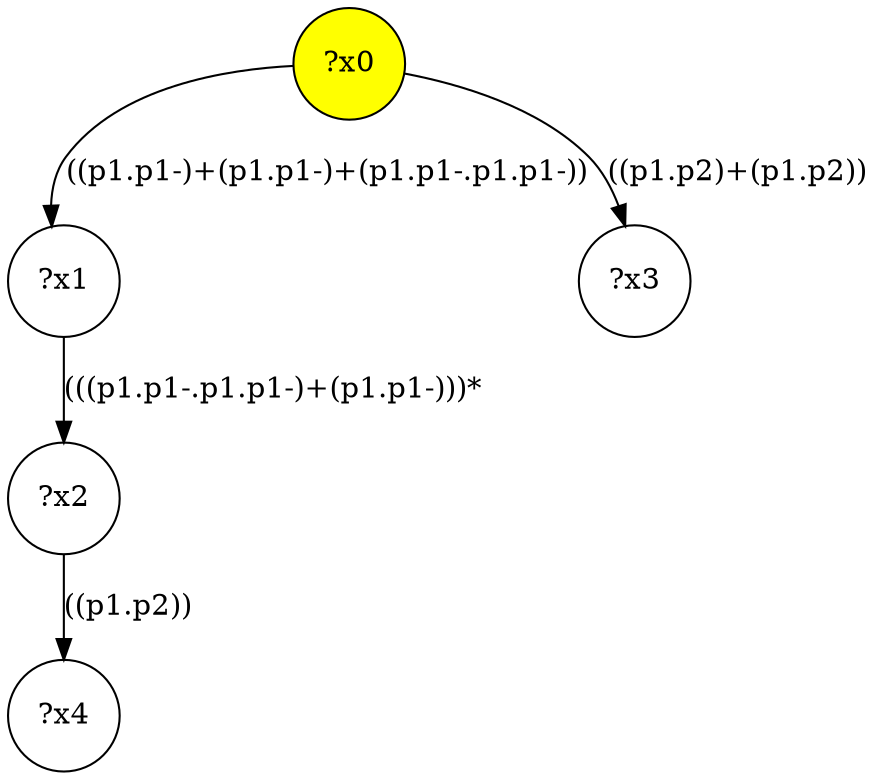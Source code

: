 digraph g {
	x0 [fillcolor="yellow", style="filled," shape=circle, label="?x0"];
	x1 [shape=circle, label="?x1"];
	x0 -> x1 [label="((p1.p1-)+(p1.p1-)+(p1.p1-.p1.p1-))"];
	x2 [shape=circle, label="?x2"];
	x1 -> x2 [label="(((p1.p1-.p1.p1-)+(p1.p1-)))*"];
	x3 [shape=circle, label="?x3"];
	x0 -> x3 [label="((p1.p2)+(p1.p2))"];
	x4 [shape=circle, label="?x4"];
	x2 -> x4 [label="((p1.p2))"];
}
